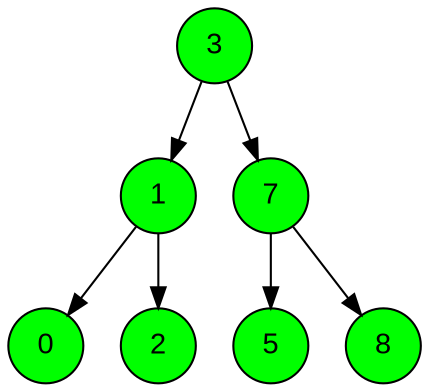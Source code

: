 digraph BST {
    node [fontname="Arial", shape=circle, style=filled, fillcolor=green];
    3 -> 1;
    1 -> 0;
    1 -> 2;
    3 -> 7;
    7 -> 5;
    7 -> 8;
}
